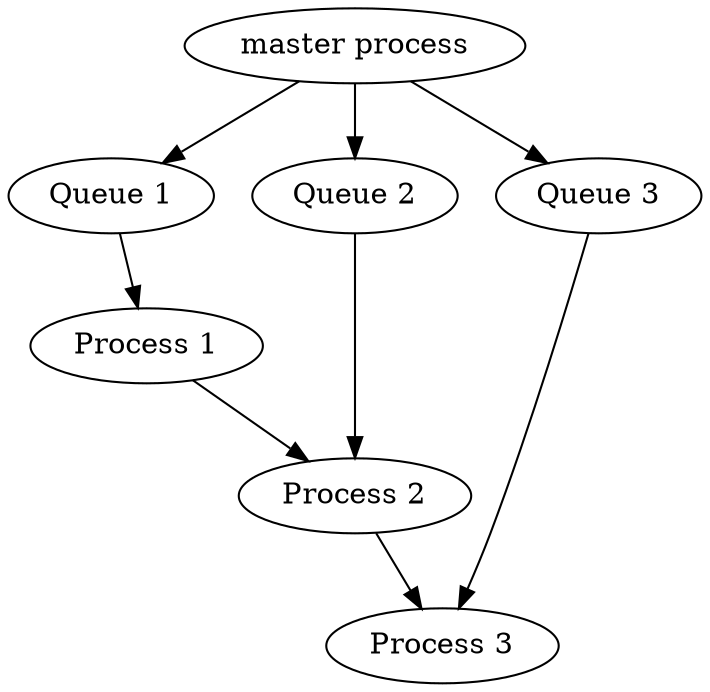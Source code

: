 digraph dreduce {
	m[label="master process"];

	{
		rank=same;
		q1[label="Queue 1"];
		q2[label="Queue 2"];
		q3[label="Queue 3"];
	}

	p1[label="Process 1"];
	p2[label="Process 2"];
	p3[label="Process 3"];

	m -> {q1 q2 q3};
	q1 -> p1;
	q2 -> p2;
	q3 -> p3;

	p1 -> p2 -> p3;
}
